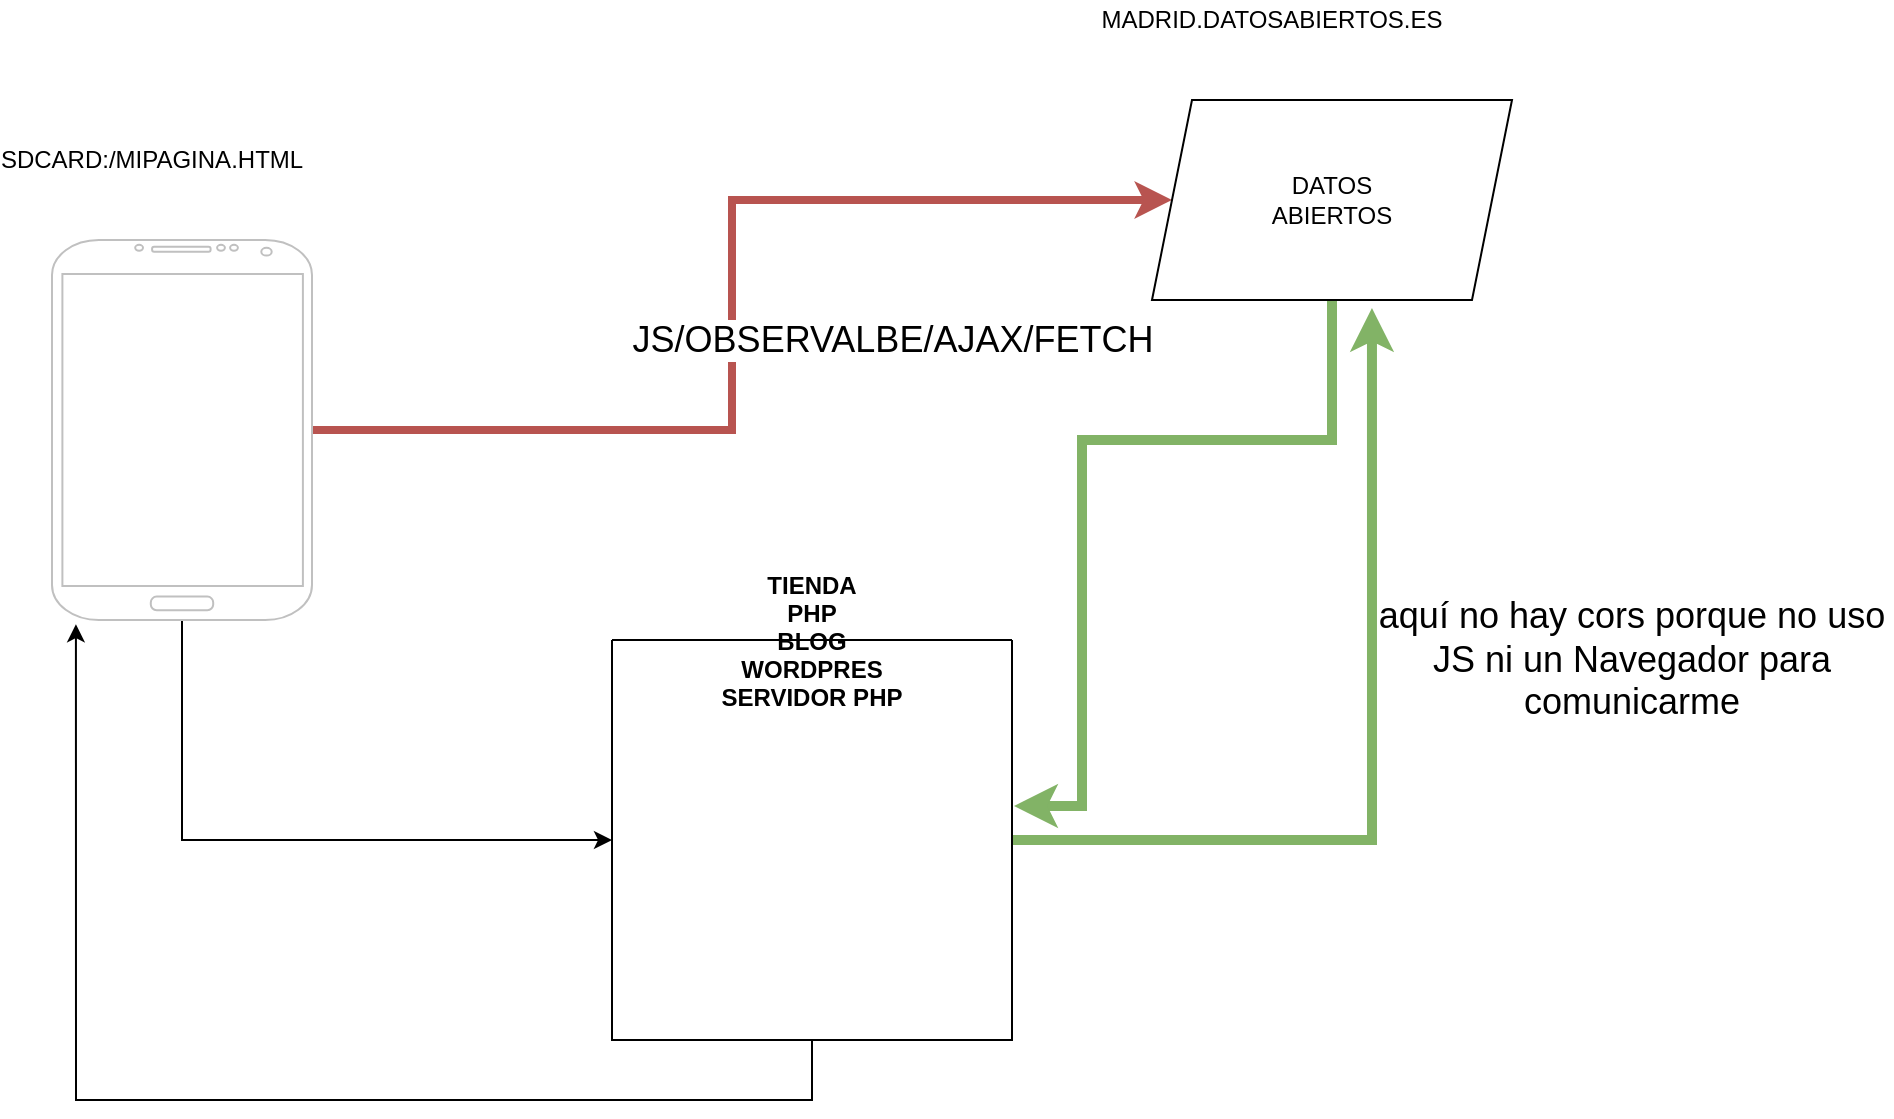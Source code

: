 <mxfile version="14.6.13" type="device"><diagram id="YH-8qMe0h5dql8Bsz20h" name="Página-1"><mxGraphModel dx="1422" dy="822" grid="1" gridSize="10" guides="1" tooltips="1" connect="1" arrows="1" fold="1" page="1" pageScale="1" pageWidth="1169" pageHeight="827" math="0" shadow="0"><root><mxCell id="0"/><mxCell id="1" parent="0"/><mxCell id="wFtXxOtLqNnbfBpnrCrd-3" value="&lt;font style=&quot;font-size: 18px&quot;&gt;JS/OBSERVALBE/AJAX/FETCH&lt;/font&gt;" style="edgeStyle=orthogonalEdgeStyle;rounded=0;orthogonalLoop=1;jettySize=auto;html=1;fillColor=#f8cecc;strokeColor=#B85450;strokeWidth=4;" edge="1" parent="1" source="wFtXxOtLqNnbfBpnrCrd-1" target="wFtXxOtLqNnbfBpnrCrd-2"><mxGeometry x="0.486" y="-70" relative="1" as="geometry"><mxPoint as="offset"/></mxGeometry></mxCell><mxCell id="wFtXxOtLqNnbfBpnrCrd-7" style="edgeStyle=orthogonalEdgeStyle;rounded=0;orthogonalLoop=1;jettySize=auto;html=1;" edge="1" parent="1" source="wFtXxOtLqNnbfBpnrCrd-1" target="wFtXxOtLqNnbfBpnrCrd-6"><mxGeometry relative="1" as="geometry"><Array as="points"><mxPoint x="255" y="600"/></Array></mxGeometry></mxCell><mxCell id="wFtXxOtLqNnbfBpnrCrd-1" value="" style="verticalLabelPosition=bottom;verticalAlign=top;html=1;shadow=0;dashed=0;strokeWidth=1;shape=mxgraph.android.phone2;strokeColor=#c0c0c0;" vertex="1" parent="1"><mxGeometry x="190" y="300" width="130" height="190" as="geometry"/></mxCell><mxCell id="wFtXxOtLqNnbfBpnrCrd-9" style="edgeStyle=orthogonalEdgeStyle;rounded=0;orthogonalLoop=1;jettySize=auto;html=1;entryX=1.005;entryY=0.415;entryDx=0;entryDy=0;entryPerimeter=0;fillColor=#d5e8d4;strokeColor=#82b366;strokeWidth=5;" edge="1" parent="1" source="wFtXxOtLqNnbfBpnrCrd-2" target="wFtXxOtLqNnbfBpnrCrd-6"><mxGeometry relative="1" as="geometry"><Array as="points"><mxPoint x="830" y="400"/><mxPoint x="705" y="400"/><mxPoint x="705" y="583"/></Array></mxGeometry></mxCell><mxCell id="wFtXxOtLqNnbfBpnrCrd-2" value="DATOS&lt;br&gt;ABIERTOS&lt;br&gt;" style="shape=parallelogram;perimeter=parallelogramPerimeter;whiteSpace=wrap;html=1;fixedSize=1;" vertex="1" parent="1"><mxGeometry x="740" y="230" width="180" height="100" as="geometry"/></mxCell><mxCell id="wFtXxOtLqNnbfBpnrCrd-4" value="SDCARD:/MIPAGINA.HTML" style="text;html=1;strokeColor=none;fillColor=none;align=center;verticalAlign=middle;whiteSpace=wrap;rounded=0;" vertex="1" parent="1"><mxGeometry x="220" y="250" width="40" height="20" as="geometry"/></mxCell><mxCell id="wFtXxOtLqNnbfBpnrCrd-5" value="MADRID.DATOSABIERTOS.ES" style="text;html=1;strokeColor=none;fillColor=none;align=center;verticalAlign=middle;whiteSpace=wrap;rounded=0;" vertex="1" parent="1"><mxGeometry x="780" y="180" width="40" height="20" as="geometry"/></mxCell><mxCell id="wFtXxOtLqNnbfBpnrCrd-8" style="edgeStyle=orthogonalEdgeStyle;rounded=0;orthogonalLoop=1;jettySize=auto;html=1;exitX=1;exitY=0.5;exitDx=0;exitDy=0;entryX=0.611;entryY=1.04;entryDx=0;entryDy=0;entryPerimeter=0;fillColor=#d5e8d4;strokeColor=#82b366;strokeWidth=5;" edge="1" parent="1" source="wFtXxOtLqNnbfBpnrCrd-6" target="wFtXxOtLqNnbfBpnrCrd-2"><mxGeometry relative="1" as="geometry"/></mxCell><mxCell id="wFtXxOtLqNnbfBpnrCrd-10" style="edgeStyle=orthogonalEdgeStyle;rounded=0;orthogonalLoop=1;jettySize=auto;html=1;entryX=0.092;entryY=1.011;entryDx=0;entryDy=0;entryPerimeter=0;" edge="1" parent="1" source="wFtXxOtLqNnbfBpnrCrd-6" target="wFtXxOtLqNnbfBpnrCrd-1"><mxGeometry relative="1" as="geometry"><Array as="points"><mxPoint x="570" y="730"/><mxPoint x="202" y="730"/></Array></mxGeometry></mxCell><mxCell id="wFtXxOtLqNnbfBpnrCrd-6" value="TIENDA&#10;PHP&#10;BLOG&#10;WORDPRES&#10;SERVIDOR PHP" style="swimlane;startSize=0;" vertex="1" parent="1"><mxGeometry x="470" y="500" width="200" height="200" as="geometry"/></mxCell><mxCell id="wFtXxOtLqNnbfBpnrCrd-12" value="&lt;font style=&quot;font-size: 18px&quot;&gt;aquí no hay cors porque no uso JS ni un Navegador para comunicarme&lt;/font&gt;" style="text;html=1;strokeColor=none;fillColor=none;align=center;verticalAlign=middle;whiteSpace=wrap;rounded=0;" vertex="1" parent="1"><mxGeometry x="850" y="500" width="260" height="20" as="geometry"/></mxCell></root></mxGraphModel></diagram></mxfile>